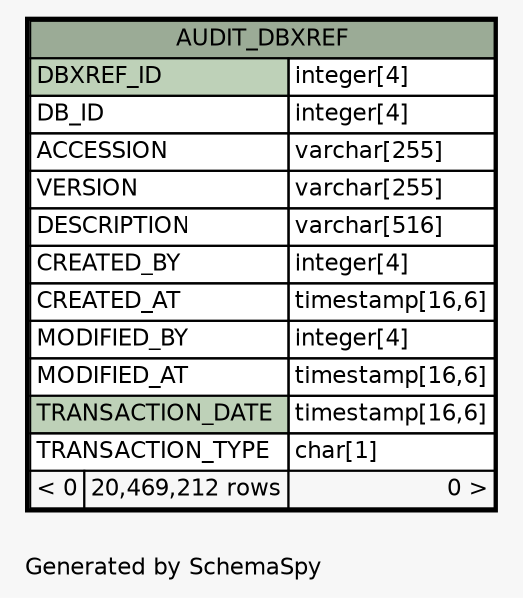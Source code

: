 // dot 2.38.0 on Windows 10 10.0
// SchemaSpy rev Unknown
digraph "oneDegreeRelationshipsDiagram" {
  graph [
    rankdir="RL"
    bgcolor="#f7f7f7"
    label="\nGenerated by SchemaSpy"
    labeljust="l"
    nodesep="0.18"
    ranksep="0.46"
    fontname="Helvetica"
    fontsize="11"
  ];
  node [
    fontname="Helvetica"
    fontsize="11"
    shape="plaintext"
  ];
  edge [
    arrowsize="0.8"
  ];
  "AUDIT_DBXREF" [
    label=<
    <TABLE BORDER="2" CELLBORDER="1" CELLSPACING="0" BGCOLOR="#ffffff">
      <TR><TD COLSPAN="3" BGCOLOR="#9bab96" ALIGN="CENTER">AUDIT_DBXREF</TD></TR>
      <TR><TD PORT="DBXREF_ID" COLSPAN="2" BGCOLOR="#bed1b8" ALIGN="LEFT">DBXREF_ID</TD><TD PORT="DBXREF_ID.type" ALIGN="LEFT">integer[4]</TD></TR>
      <TR><TD PORT="DB_ID" COLSPAN="2" ALIGN="LEFT">DB_ID</TD><TD PORT="DB_ID.type" ALIGN="LEFT">integer[4]</TD></TR>
      <TR><TD PORT="ACCESSION" COLSPAN="2" ALIGN="LEFT">ACCESSION</TD><TD PORT="ACCESSION.type" ALIGN="LEFT">varchar[255]</TD></TR>
      <TR><TD PORT="VERSION" COLSPAN="2" ALIGN="LEFT">VERSION</TD><TD PORT="VERSION.type" ALIGN="LEFT">varchar[255]</TD></TR>
      <TR><TD PORT="DESCRIPTION" COLSPAN="2" ALIGN="LEFT">DESCRIPTION</TD><TD PORT="DESCRIPTION.type" ALIGN="LEFT">varchar[516]</TD></TR>
      <TR><TD PORT="CREATED_BY" COLSPAN="2" ALIGN="LEFT">CREATED_BY</TD><TD PORT="CREATED_BY.type" ALIGN="LEFT">integer[4]</TD></TR>
      <TR><TD PORT="CREATED_AT" COLSPAN="2" ALIGN="LEFT">CREATED_AT</TD><TD PORT="CREATED_AT.type" ALIGN="LEFT">timestamp[16,6]</TD></TR>
      <TR><TD PORT="MODIFIED_BY" COLSPAN="2" ALIGN="LEFT">MODIFIED_BY</TD><TD PORT="MODIFIED_BY.type" ALIGN="LEFT">integer[4]</TD></TR>
      <TR><TD PORT="MODIFIED_AT" COLSPAN="2" ALIGN="LEFT">MODIFIED_AT</TD><TD PORT="MODIFIED_AT.type" ALIGN="LEFT">timestamp[16,6]</TD></TR>
      <TR><TD PORT="TRANSACTION_DATE" COLSPAN="2" BGCOLOR="#bed1b8" ALIGN="LEFT">TRANSACTION_DATE</TD><TD PORT="TRANSACTION_DATE.type" ALIGN="LEFT">timestamp[16,6]</TD></TR>
      <TR><TD PORT="TRANSACTION_TYPE" COLSPAN="2" ALIGN="LEFT">TRANSACTION_TYPE</TD><TD PORT="TRANSACTION_TYPE.type" ALIGN="LEFT">char[1]</TD></TR>
      <TR><TD ALIGN="LEFT" BGCOLOR="#f7f7f7">&lt; 0</TD><TD ALIGN="RIGHT" BGCOLOR="#f7f7f7">20,469,212 rows</TD><TD ALIGN="RIGHT" BGCOLOR="#f7f7f7">0 &gt;</TD></TR>
    </TABLE>>
    URL="AUDIT_DBXREF.html"
    tooltip="AUDIT_DBXREF"
  ];
}
